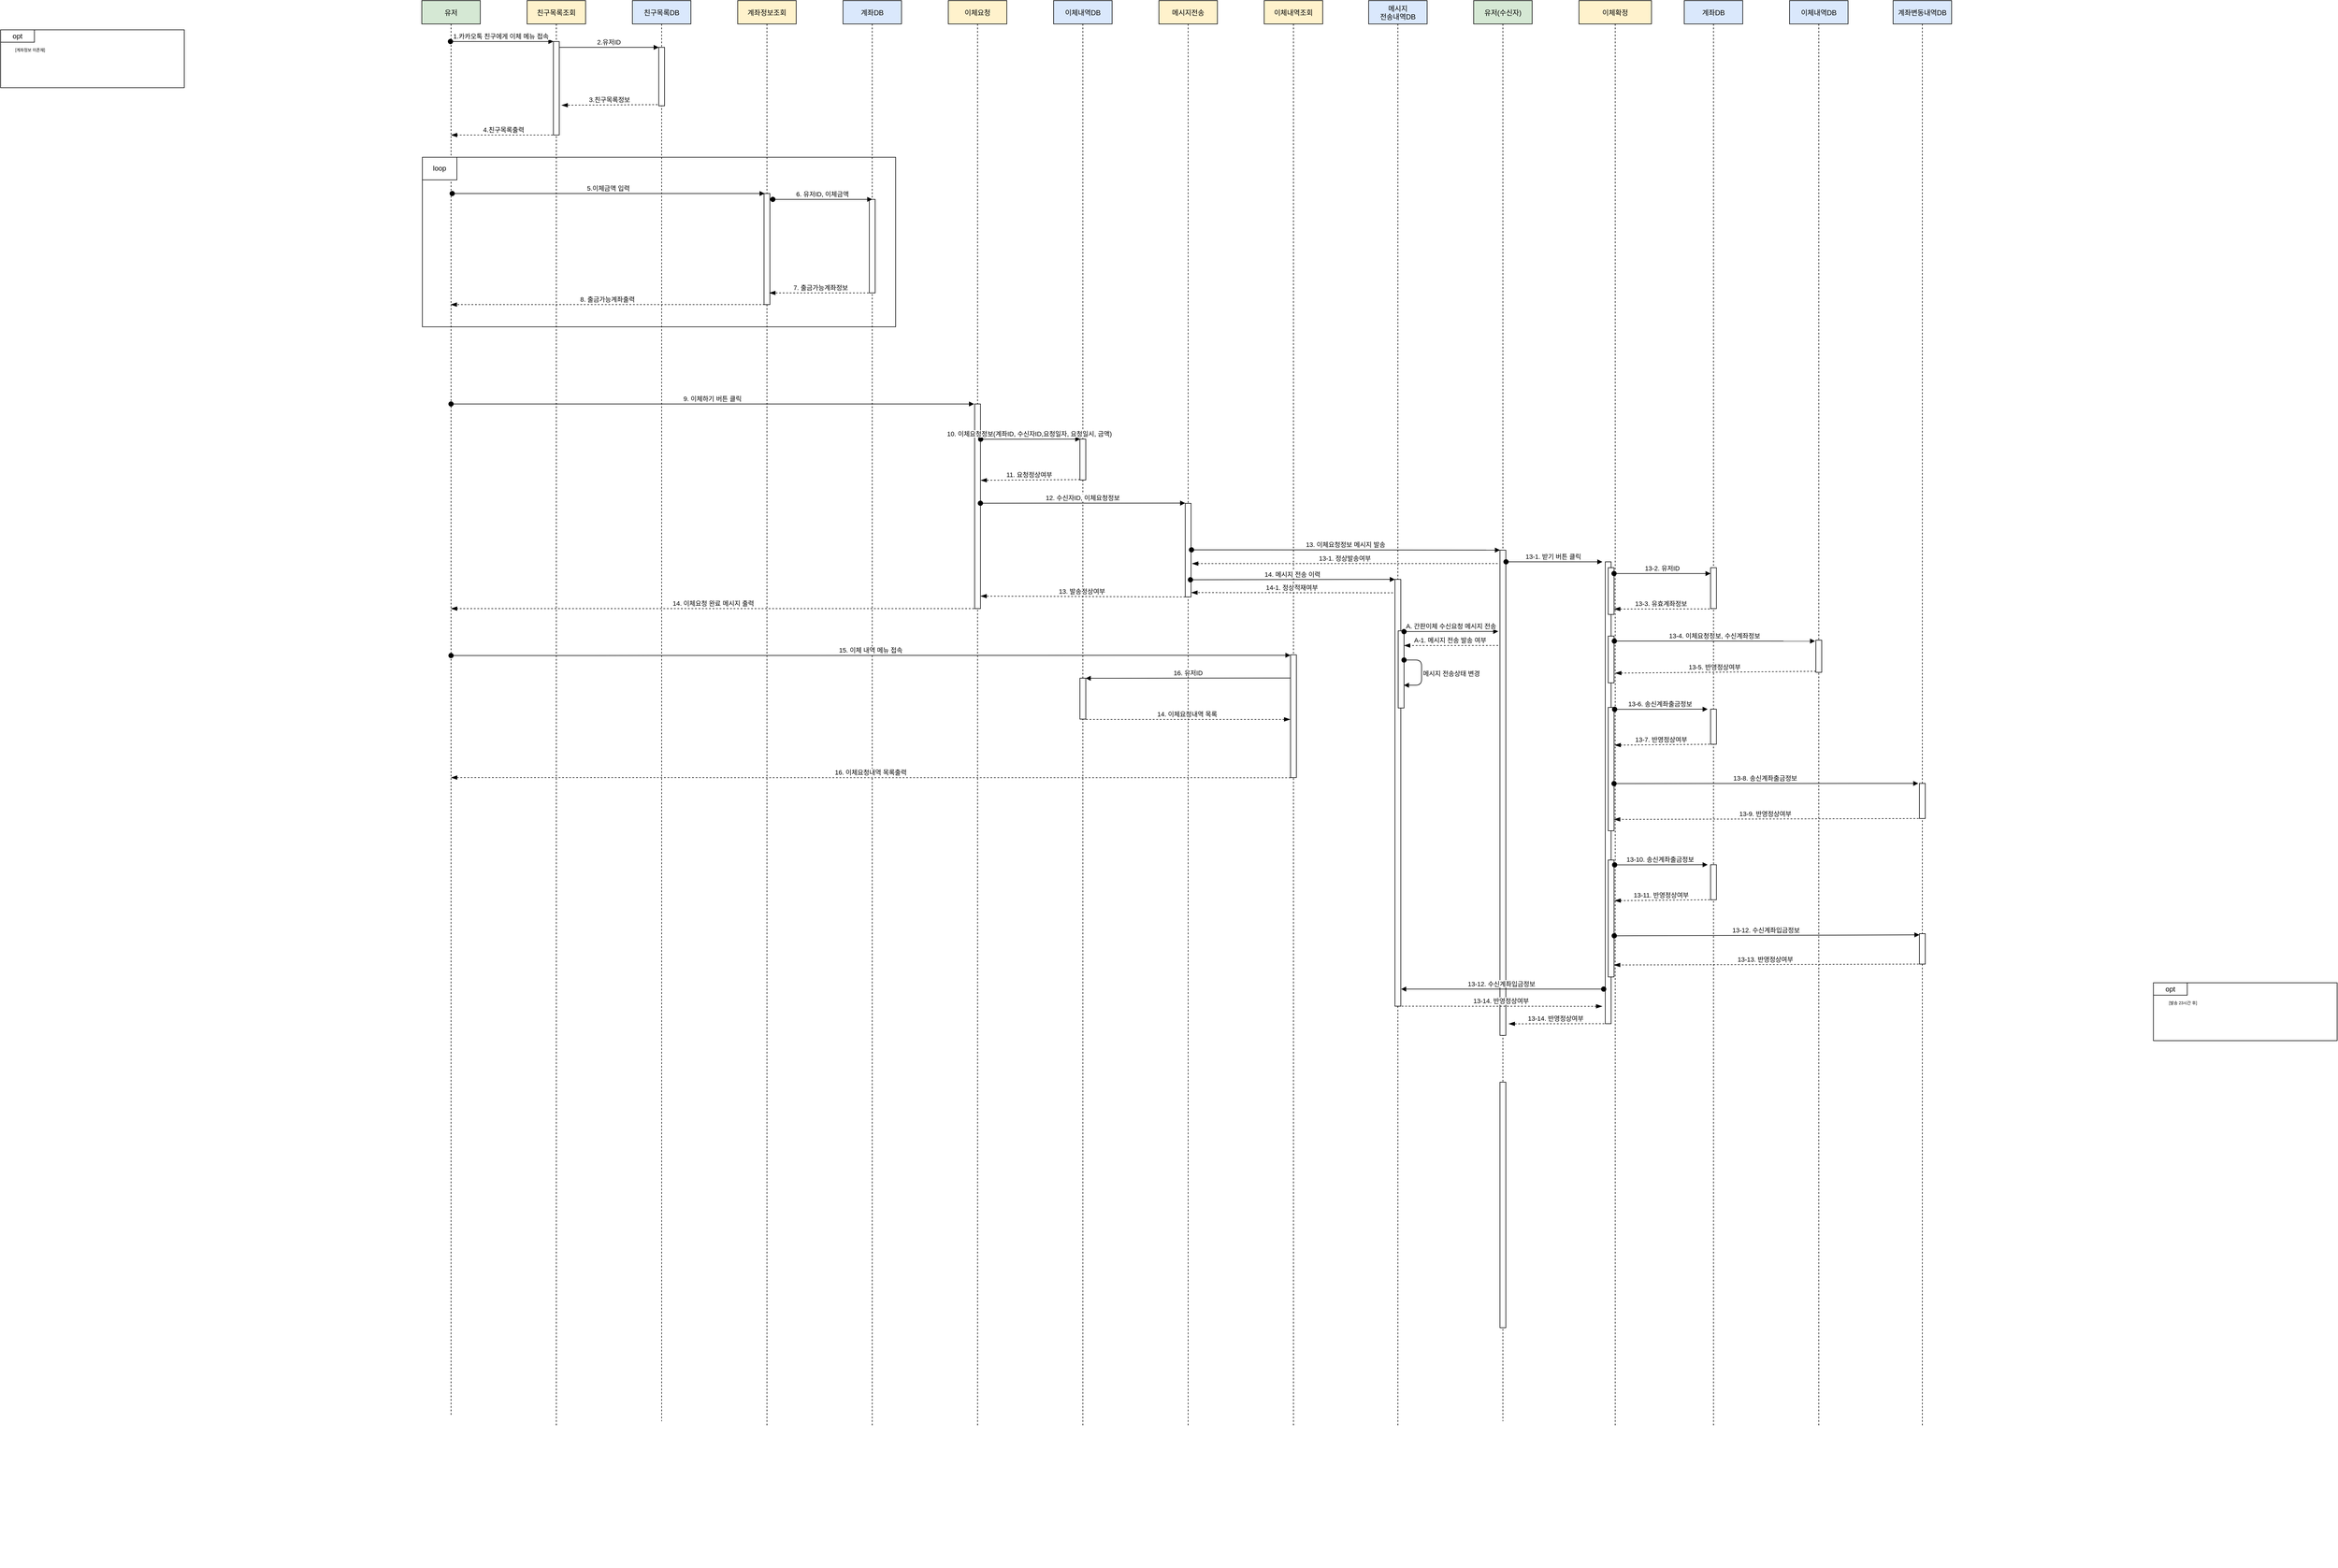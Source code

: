 <mxfile version="20.3.2" type="github">
  <diagram id="kgpKYQtTHZ0yAKxKKP6v" name="Page-1">
    <mxGraphModel dx="3001" dy="645" grid="1" gridSize="10" guides="1" tooltips="1" connect="1" arrows="1" fold="1" page="1" pageScale="1" pageWidth="850" pageHeight="1100" background="none" math="0" shadow="0">
      <root>
        <mxCell id="0" />
        <mxCell id="1" parent="0" />
        <mxCell id="3nuBFxr9cyL0pnOWT2aG-1" value="친구목록조회" style="shape=umlLifeline;perimeter=lifelinePerimeter;container=1;collapsible=0;recursiveResize=0;rounded=0;shadow=0;strokeWidth=1;fillColor=#fff2cc;strokeColor=default;" parent="1" vertex="1">
          <mxGeometry x="-200" y="80" width="100" height="2440" as="geometry" />
        </mxCell>
        <mxCell id="3nuBFxr9cyL0pnOWT2aG-2" value="" style="points=[];perimeter=orthogonalPerimeter;rounded=0;shadow=0;strokeWidth=1;" parent="3nuBFxr9cyL0pnOWT2aG-1" vertex="1">
          <mxGeometry x="45" y="70" width="10" height="160" as="geometry" />
        </mxCell>
        <mxCell id="3nuBFxr9cyL0pnOWT2aG-5" value="친구목록DB" style="shape=umlLifeline;perimeter=lifelinePerimeter;container=1;collapsible=0;recursiveResize=0;rounded=0;shadow=0;strokeWidth=1;fillColor=#dae8fc;strokeColor=default;" parent="1" vertex="1">
          <mxGeometry x="-20" y="80" width="100" height="2430" as="geometry" />
        </mxCell>
        <mxCell id="3nuBFxr9cyL0pnOWT2aG-6" value="" style="points=[];perimeter=orthogonalPerimeter;rounded=0;shadow=0;strokeWidth=1;" parent="3nuBFxr9cyL0pnOWT2aG-5" vertex="1">
          <mxGeometry x="45" y="80" width="10" height="100" as="geometry" />
        </mxCell>
        <mxCell id="3nuBFxr9cyL0pnOWT2aG-7" value="3.친구목록정보" style="verticalAlign=bottom;endArrow=blockThin;dashed=1;endSize=8;shadow=0;strokeWidth=1;exitX=-0.2;exitY=0.98;exitDx=0;exitDy=0;exitPerimeter=0;endFill=1;entryX=1.4;entryY=0.681;entryDx=0;entryDy=0;entryPerimeter=0;" parent="1" target="3nuBFxr9cyL0pnOWT2aG-2" edge="1">
          <mxGeometry relative="1" as="geometry">
            <mxPoint x="-140" y="258" as="targetPoint" />
            <mxPoint x="23" y="258" as="sourcePoint" />
          </mxGeometry>
        </mxCell>
        <mxCell id="3nuBFxr9cyL0pnOWT2aG-8" value="2.유저ID" style="verticalAlign=bottom;endArrow=block;entryX=0;entryY=0;shadow=0;strokeWidth=1;" parent="1" source="3nuBFxr9cyL0pnOWT2aG-2" target="3nuBFxr9cyL0pnOWT2aG-6" edge="1">
          <mxGeometry relative="1" as="geometry">
            <mxPoint x="-45" y="160" as="sourcePoint" />
          </mxGeometry>
        </mxCell>
        <mxCell id="CvV1-d97VzqDH3h47T7x-1" value="유저" style="shape=umlLifeline;perimeter=lifelinePerimeter;container=1;collapsible=0;recursiveResize=0;rounded=0;shadow=0;strokeWidth=1;fillColor=#d5e8d4;strokeColor=default;" vertex="1" parent="1">
          <mxGeometry x="-380" y="80" width="100" height="2420" as="geometry" />
        </mxCell>
        <mxCell id="CvV1-d97VzqDH3h47T7x-10" value="5.이체금액 입력" style="verticalAlign=bottom;startArrow=oval;endArrow=block;startSize=8;shadow=0;strokeWidth=1;exitX=0.4;exitY=0;exitDx=0;exitDy=0;exitPerimeter=0;entryX=0.1;entryY=0;entryDx=0;entryDy=0;entryPerimeter=0;" edge="1" parent="CvV1-d97VzqDH3h47T7x-1" target="CvV1-d97VzqDH3h47T7x-8">
          <mxGeometry relative="1" as="geometry">
            <mxPoint x="52" y="330" as="sourcePoint" />
            <mxPoint x="228" y="330" as="targetPoint" />
          </mxGeometry>
        </mxCell>
        <mxCell id="3nuBFxr9cyL0pnOWT2aG-3" value="1.카카오톡 친구에게 이체 메뉴 접속 " style="verticalAlign=bottom;startArrow=oval;endArrow=block;startSize=8;shadow=0;strokeWidth=1;exitX=0.4;exitY=0;exitDx=0;exitDy=0;exitPerimeter=0;" parent="1" target="3nuBFxr9cyL0pnOWT2aG-2" edge="1">
          <mxGeometry relative="1" as="geometry">
            <mxPoint x="-331" y="150" as="sourcePoint" />
          </mxGeometry>
        </mxCell>
        <mxCell id="CvV1-d97VzqDH3h47T7x-9" value="4.친구목록출력" style="verticalAlign=bottom;endArrow=blockThin;dashed=1;endSize=8;shadow=0;strokeWidth=1;endFill=1;" edge="1" parent="1" target="CvV1-d97VzqDH3h47T7x-1">
          <mxGeometry relative="1" as="geometry">
            <mxPoint x="-135" y="320" as="targetPoint" />
            <mxPoint x="-150" y="310" as="sourcePoint" />
          </mxGeometry>
        </mxCell>
        <mxCell id="CvV1-d97VzqDH3h47T7x-13" value="계좌정보조회" style="shape=umlLifeline;perimeter=lifelinePerimeter;container=1;collapsible=0;recursiveResize=0;rounded=0;shadow=0;strokeWidth=1;fillColor=#fff2cc;strokeColor=default;" vertex="1" parent="1">
          <mxGeometry x="160" y="80" width="100" height="2440" as="geometry" />
        </mxCell>
        <mxCell id="CvV1-d97VzqDH3h47T7x-8" value="" style="points=[];perimeter=orthogonalPerimeter;rounded=0;shadow=0;strokeWidth=1;" vertex="1" parent="CvV1-d97VzqDH3h47T7x-13">
          <mxGeometry x="45" y="330" width="10" height="190" as="geometry" />
        </mxCell>
        <mxCell id="CvV1-d97VzqDH3h47T7x-15" value="계좌DB" style="shape=umlLifeline;perimeter=lifelinePerimeter;container=1;collapsible=0;recursiveResize=0;rounded=0;shadow=0;strokeWidth=1;fillColor=#dae8fc;strokeColor=default;" vertex="1" parent="1">
          <mxGeometry x="340" y="80" width="100" height="2440" as="geometry" />
        </mxCell>
        <mxCell id="CvV1-d97VzqDH3h47T7x-16" value="" style="points=[];perimeter=orthogonalPerimeter;rounded=0;shadow=0;strokeWidth=1;" vertex="1" parent="CvV1-d97VzqDH3h47T7x-15">
          <mxGeometry x="45" y="340" width="10" height="160" as="geometry" />
        </mxCell>
        <mxCell id="CvV1-d97VzqDH3h47T7x-19" value="6. 유저ID, 이체금액" style="verticalAlign=bottom;startArrow=oval;endArrow=block;startSize=8;shadow=0;strokeWidth=1;entryX=0.5;entryY=0;entryDx=0;entryDy=0;entryPerimeter=0;" edge="1" parent="1" target="CvV1-d97VzqDH3h47T7x-16">
          <mxGeometry relative="1" as="geometry">
            <mxPoint x="220" y="420" as="sourcePoint" />
            <mxPoint x="774" y="450" as="targetPoint" />
          </mxGeometry>
        </mxCell>
        <mxCell id="CvV1-d97VzqDH3h47T7x-24" value="7. 출금가능계좌정보" style="verticalAlign=bottom;endArrow=blockThin;dashed=1;endSize=8;shadow=0;strokeWidth=1;entryX=0.9;entryY=0.869;entryDx=0;entryDy=0;entryPerimeter=0;exitX=0.5;exitY=1;exitDx=0;exitDy=0;exitPerimeter=0;endFill=1;" edge="1" parent="1">
          <mxGeometry relative="1" as="geometry">
            <mxPoint x="214" y="580.04" as="targetPoint" />
            <mxPoint x="390" y="580" as="sourcePoint" />
          </mxGeometry>
        </mxCell>
        <mxCell id="CvV1-d97VzqDH3h47T7x-25" value="8. 출금가능계좌출력" style="verticalAlign=bottom;endArrow=blockThin;dashed=1;endSize=8;shadow=0;strokeWidth=1;exitX=0.5;exitY=1;exitDx=0;exitDy=0;exitPerimeter=0;endFill=1;" edge="1" parent="1">
          <mxGeometry relative="1" as="geometry">
            <mxPoint x="-330.5" y="600" as="targetPoint" />
            <mxPoint x="206" y="600" as="sourcePoint" />
          </mxGeometry>
        </mxCell>
        <mxCell id="CvV1-d97VzqDH3h47T7x-55" value="" style="group" vertex="1" connectable="0" parent="1">
          <mxGeometry x="-379" y="348" width="809" height="290" as="geometry" />
        </mxCell>
        <mxCell id="CvV1-d97VzqDH3h47T7x-54" value="loop" style="whiteSpace=wrap;html=1;labelBackgroundColor=#FFFFFF;strokeWidth=1;fillColor=default;" vertex="1" parent="CvV1-d97VzqDH3h47T7x-55">
          <mxGeometry width="58.99" height="38.667" as="geometry" />
        </mxCell>
        <mxCell id="CvV1-d97VzqDH3h47T7x-53" value="" style="whiteSpace=wrap;html=1;labelBackgroundColor=#FFFFFF;strokeWidth=1;fillColor=none;" vertex="1" parent="CvV1-d97VzqDH3h47T7x-55">
          <mxGeometry width="809" height="290" as="geometry" />
        </mxCell>
        <mxCell id="CvV1-d97VzqDH3h47T7x-63" value="9. 이체하기 버튼 클릭" style="verticalAlign=bottom;startArrow=oval;endArrow=block;startSize=8;shadow=0;strokeWidth=1;exitX=0.4;exitY=0;exitDx=0;exitDy=0;exitPerimeter=0;entryX=-0.1;entryY=0;entryDx=0;entryDy=0;entryPerimeter=0;" edge="1" parent="1" target="CvV1-d97VzqDH3h47T7x-65">
          <mxGeometry relative="1" as="geometry">
            <mxPoint x="-330" y="770" as="sourcePoint" />
            <mxPoint x="-154" y="770" as="targetPoint" />
          </mxGeometry>
        </mxCell>
        <mxCell id="CvV1-d97VzqDH3h47T7x-77" value="14. 이체요청 완료 메시지 출력 " style="verticalAlign=bottom;endArrow=blockThin;dashed=1;endSize=8;shadow=0;strokeWidth=1;exitX=0.5;exitY=1;exitDx=0;exitDy=0;exitPerimeter=0;endFill=1;" edge="1" parent="1" source="CvV1-d97VzqDH3h47T7x-65" target="CvV1-d97VzqDH3h47T7x-1">
          <mxGeometry relative="1" as="geometry">
            <mxPoint x="392.0" y="1120.45" as="targetPoint" />
            <mxPoint x="740.85" y="1120" as="sourcePoint" />
          </mxGeometry>
        </mxCell>
        <mxCell id="CvV1-d97VzqDH3h47T7x-79" value="15. 이체 내역 메뉴 접속" style="verticalAlign=bottom;startArrow=oval;endArrow=block;startSize=8;shadow=0;strokeWidth=1;exitX=0.5;exitY=0.484;exitDx=0;exitDy=0;exitPerimeter=0;entryX=-0.015;entryY=0.004;entryDx=0;entryDy=0;entryPerimeter=0;" edge="1" parent="1" target="CvV1-d97VzqDH3h47T7x-82">
          <mxGeometry relative="1" as="geometry">
            <mxPoint x="-330" y="1200.28" as="sourcePoint" />
            <mxPoint x="747" y="1199" as="targetPoint" />
          </mxGeometry>
        </mxCell>
        <mxCell id="CvV1-d97VzqDH3h47T7x-87" value="16. 이체요청내역 목록출력" style="verticalAlign=bottom;endArrow=blockThin;dashed=1;endSize=8;shadow=0;strokeWidth=1;endFill=1;exitX=0;exitY=1.001;exitDx=0;exitDy=0;exitPerimeter=0;" edge="1" parent="1" source="CvV1-d97VzqDH3h47T7x-82">
          <mxGeometry relative="1" as="geometry">
            <mxPoint x="-330" y="1409" as="targetPoint" />
            <mxPoint x="1410" y="1409" as="sourcePoint" />
          </mxGeometry>
        </mxCell>
        <mxCell id="CvV1-d97VzqDH3h47T7x-56" value="" style="group" vertex="1" connectable="0" parent="1">
          <mxGeometry x="-1100" y="130" width="314" height="99" as="geometry" />
        </mxCell>
        <mxCell id="CvV1-d97VzqDH3h47T7x-58" value="opt" style="whiteSpace=wrap;html=1;labelBackgroundColor=#FFFFFF;strokeWidth=1;fillColor=default;" vertex="1" parent="CvV1-d97VzqDH3h47T7x-56">
          <mxGeometry width="57.842" height="21.214" as="geometry" />
        </mxCell>
        <mxCell id="CvV1-d97VzqDH3h47T7x-61" value="" style="group" vertex="1" connectable="0" parent="CvV1-d97VzqDH3h47T7x-56">
          <mxGeometry width="314.0" height="99.0" as="geometry" />
        </mxCell>
        <mxCell id="CvV1-d97VzqDH3h47T7x-57" value="" style="whiteSpace=wrap;html=1;labelBackgroundColor=#FFFFFF;strokeWidth=1;fillColor=none;" vertex="1" parent="CvV1-d97VzqDH3h47T7x-61">
          <mxGeometry width="314.0" height="99.0" as="geometry" />
        </mxCell>
        <mxCell id="CvV1-d97VzqDH3h47T7x-60" value="[계좌정보 미존재]" style="text;html=1;align=center;verticalAlign=middle;resizable=0;points=[];autosize=1;strokeColor=none;fillColor=none;fontSize=7;" vertex="1" parent="CvV1-d97VzqDH3h47T7x-61">
          <mxGeometry y="20.114" width="100" height="30" as="geometry" />
        </mxCell>
        <mxCell id="CvV1-d97VzqDH3h47T7x-135" value="" style="group" vertex="1" connectable="0" parent="1">
          <mxGeometry x="520" y="80" width="2030" height="2680" as="geometry" />
        </mxCell>
        <mxCell id="CvV1-d97VzqDH3h47T7x-64" value="이체요청" style="shape=umlLifeline;perimeter=lifelinePerimeter;container=1;collapsible=0;recursiveResize=0;rounded=0;shadow=0;strokeWidth=1;fillColor=#fff2cc;strokeColor=default;" vertex="1" parent="CvV1-d97VzqDH3h47T7x-135">
          <mxGeometry width="100" height="2440" as="geometry" />
        </mxCell>
        <mxCell id="CvV1-d97VzqDH3h47T7x-65" value="" style="points=[];perimeter=orthogonalPerimeter;rounded=0;shadow=0;strokeWidth=1;" vertex="1" parent="CvV1-d97VzqDH3h47T7x-64">
          <mxGeometry x="45" y="690" width="10" height="350" as="geometry" />
        </mxCell>
        <mxCell id="CvV1-d97VzqDH3h47T7x-66" value="이체내역DB" style="shape=umlLifeline;perimeter=lifelinePerimeter;container=1;collapsible=0;recursiveResize=0;rounded=0;shadow=0;strokeWidth=1;fillColor=#dae8fc;strokeColor=default;" vertex="1" parent="CvV1-d97VzqDH3h47T7x-135">
          <mxGeometry x="180" width="100" height="2440" as="geometry" />
        </mxCell>
        <mxCell id="CvV1-d97VzqDH3h47T7x-67" value="" style="points=[];perimeter=orthogonalPerimeter;rounded=0;shadow=0;strokeWidth=1;" vertex="1" parent="CvV1-d97VzqDH3h47T7x-66">
          <mxGeometry x="45" y="750" width="10" height="70" as="geometry" />
        </mxCell>
        <mxCell id="CvV1-d97VzqDH3h47T7x-84" value="" style="points=[];perimeter=orthogonalPerimeter;rounded=0;shadow=0;strokeWidth=1;" vertex="1" parent="CvV1-d97VzqDH3h47T7x-66">
          <mxGeometry x="45" y="1159" width="10" height="70" as="geometry" />
        </mxCell>
        <mxCell id="CvV1-d97VzqDH3h47T7x-68" value="메시지전송" style="shape=umlLifeline;perimeter=lifelinePerimeter;container=1;collapsible=0;recursiveResize=0;rounded=0;shadow=0;strokeWidth=1;fillColor=#fff2cc;strokeColor=default;" vertex="1" parent="CvV1-d97VzqDH3h47T7x-135">
          <mxGeometry x="360" width="100" height="2440" as="geometry" />
        </mxCell>
        <mxCell id="CvV1-d97VzqDH3h47T7x-69" value="" style="points=[];perimeter=orthogonalPerimeter;rounded=0;shadow=0;strokeWidth=1;" vertex="1" parent="CvV1-d97VzqDH3h47T7x-68">
          <mxGeometry x="45" y="860" width="10" height="160" as="geometry" />
        </mxCell>
        <mxCell id="CvV1-d97VzqDH3h47T7x-71" value="10. 이체요청정보(계좌ID, 수신자ID,요청일자, 요청일시, 금액) " style="verticalAlign=bottom;startArrow=oval;endArrow=block;startSize=8;shadow=0;strokeWidth=1;exitX=1.031;exitY=0.172;exitDx=0;exitDy=0;exitPerimeter=0;entryX=0.068;entryY=0;entryDx=0;entryDy=0;entryPerimeter=0;" edge="1" parent="CvV1-d97VzqDH3h47T7x-135" source="CvV1-d97VzqDH3h47T7x-65" target="CvV1-d97VzqDH3h47T7x-67">
          <mxGeometry relative="1" as="geometry">
            <mxPoint x="60" y="750" as="sourcePoint" />
            <mxPoint x="230" y="750" as="targetPoint" />
          </mxGeometry>
        </mxCell>
        <mxCell id="CvV1-d97VzqDH3h47T7x-72" value="12. 수신자ID, 이체요청정보" style="verticalAlign=bottom;startArrow=oval;endArrow=block;startSize=8;shadow=0;strokeWidth=1;exitX=0.986;exitY=0.485;exitDx=0;exitDy=0;exitPerimeter=0;entryX=-0.014;entryY=-0.003;entryDx=0;entryDy=0;entryPerimeter=0;" edge="1" parent="CvV1-d97VzqDH3h47T7x-135" source="CvV1-d97VzqDH3h47T7x-65" target="CvV1-d97VzqDH3h47T7x-69">
          <mxGeometry relative="1" as="geometry">
            <mxPoint x="65.31" y="860.2" as="sourcePoint" />
            <mxPoint x="235.68" y="860" as="targetPoint" />
          </mxGeometry>
        </mxCell>
        <mxCell id="CvV1-d97VzqDH3h47T7x-73" value="11. 요청정상여부 " style="verticalAlign=bottom;endArrow=blockThin;dashed=1;endSize=8;shadow=0;strokeWidth=1;exitX=0.009;exitY=0.991;exitDx=0;exitDy=0;exitPerimeter=0;endFill=1;entryX=1.036;entryY=0.373;entryDx=0;entryDy=0;entryPerimeter=0;" edge="1" parent="CvV1-d97VzqDH3h47T7x-135" source="CvV1-d97VzqDH3h47T7x-67" target="CvV1-d97VzqDH3h47T7x-65">
          <mxGeometry relative="1" as="geometry">
            <mxPoint x="60" y="820" as="targetPoint" />
            <mxPoint x="225" y="818.82" as="sourcePoint" />
          </mxGeometry>
        </mxCell>
        <mxCell id="CvV1-d97VzqDH3h47T7x-74" value="유저(수신자)" style="shape=umlLifeline;perimeter=lifelinePerimeter;container=1;collapsible=0;recursiveResize=0;rounded=0;shadow=0;strokeWidth=1;fillColor=#d5e8d4;strokeColor=default;" vertex="1" parent="CvV1-d97VzqDH3h47T7x-135">
          <mxGeometry x="898" width="100" height="2430" as="geometry" />
        </mxCell>
        <mxCell id="CvV1-d97VzqDH3h47T7x-88" value="" style="points=[];perimeter=orthogonalPerimeter;rounded=0;shadow=0;strokeWidth=1;" vertex="1" parent="CvV1-d97VzqDH3h47T7x-74">
          <mxGeometry x="45" y="940" width="10" height="830" as="geometry" />
        </mxCell>
        <mxCell id="CvV1-d97VzqDH3h47T7x-76" value="13. 발송정상여부 " style="verticalAlign=bottom;endArrow=blockThin;dashed=1;endSize=8;shadow=0;strokeWidth=1;exitX=0.008;exitY=1;exitDx=0;exitDy=0;exitPerimeter=0;endFill=1;entryX=1.012;entryY=0.939;entryDx=0;entryDy=0;entryPerimeter=0;" edge="1" parent="CvV1-d97VzqDH3h47T7x-135" source="CvV1-d97VzqDH3h47T7x-69" target="CvV1-d97VzqDH3h47T7x-65">
          <mxGeometry relative="1" as="geometry">
            <mxPoint x="150" y="931" as="targetPoint" />
            <mxPoint x="399.73" y="930.0" as="sourcePoint" />
          </mxGeometry>
        </mxCell>
        <mxCell id="CvV1-d97VzqDH3h47T7x-81" value="이체내역조회" style="shape=umlLifeline;perimeter=lifelinePerimeter;container=1;collapsible=0;recursiveResize=0;rounded=0;shadow=0;strokeWidth=1;fillColor=#fff2cc;strokeColor=default;" vertex="1" parent="CvV1-d97VzqDH3h47T7x-135">
          <mxGeometry x="540" width="100" height="2440" as="geometry" />
        </mxCell>
        <mxCell id="CvV1-d97VzqDH3h47T7x-82" value="" style="points=[];perimeter=orthogonalPerimeter;rounded=0;shadow=0;strokeWidth=1;" vertex="1" parent="CvV1-d97VzqDH3h47T7x-81">
          <mxGeometry x="45" y="1119" width="10" height="210" as="geometry" />
        </mxCell>
        <mxCell id="CvV1-d97VzqDH3h47T7x-83" value="16. 유저ID" style="verticalAlign=bottom;startArrow=none;endArrow=block;startSize=8;shadow=0;strokeWidth=1;exitX=0.002;exitY=0.189;exitDx=0;exitDy=0;exitPerimeter=0;entryX=0.99;entryY=0.002;entryDx=0;entryDy=0;entryPerimeter=0;startFill=0;" edge="1" parent="CvV1-d97VzqDH3h47T7x-135" source="CvV1-d97VzqDH3h47T7x-82" target="CvV1-d97VzqDH3h47T7x-84">
          <mxGeometry relative="1" as="geometry">
            <mxPoint x="-1020" y="1130.28" as="sourcePoint" />
            <mxPoint x="340" y="1159" as="targetPoint" />
          </mxGeometry>
        </mxCell>
        <mxCell id="CvV1-d97VzqDH3h47T7x-85" value="14. 이체요청내역 목록 " style="verticalAlign=bottom;endArrow=blockThin;dashed=1;endSize=8;shadow=0;strokeWidth=1;exitX=1.047;exitY=1.008;exitDx=0;exitDy=0;exitPerimeter=0;endFill=1;entryX=-0.049;entryY=0.526;entryDx=0;entryDy=0;entryPerimeter=0;" edge="1" parent="CvV1-d97VzqDH3h47T7x-135" source="CvV1-d97VzqDH3h47T7x-84" target="CvV1-d97VzqDH3h47T7x-82">
          <mxGeometry relative="1" as="geometry">
            <mxPoint x="-140" y="1279.45" as="targetPoint" />
            <mxPoint x="208.85" y="1279" as="sourcePoint" />
          </mxGeometry>
        </mxCell>
        <mxCell id="CvV1-d97VzqDH3h47T7x-89" value="이체확정" style="shape=umlLifeline;perimeter=lifelinePerimeter;container=1;collapsible=0;recursiveResize=0;rounded=0;shadow=0;strokeWidth=1;fillColor=#fff2cc;strokeColor=default;" vertex="1" parent="CvV1-d97VzqDH3h47T7x-135">
          <mxGeometry x="1078" width="124.0" height="2440" as="geometry" />
        </mxCell>
        <mxCell id="CvV1-d97VzqDH3h47T7x-90" value="" style="points=[];perimeter=orthogonalPerimeter;rounded=0;shadow=0;strokeWidth=1;" vertex="1" parent="CvV1-d97VzqDH3h47T7x-89">
          <mxGeometry x="45" y="960" width="10" height="790" as="geometry" />
        </mxCell>
        <mxCell id="CvV1-d97VzqDH3h47T7x-94" value="" style="points=[];perimeter=orthogonalPerimeter;rounded=0;shadow=0;strokeWidth=1;" vertex="1" parent="CvV1-d97VzqDH3h47T7x-89">
          <mxGeometry x="50" y="970" width="10" height="80" as="geometry" />
        </mxCell>
        <mxCell id="CvV1-d97VzqDH3h47T7x-114" value="" style="points=[];perimeter=orthogonalPerimeter;rounded=0;shadow=0;strokeWidth=1;" vertex="1" parent="CvV1-d97VzqDH3h47T7x-89">
          <mxGeometry x="50" y="1209" width="10" height="211" as="geometry" />
        </mxCell>
        <mxCell id="CvV1-d97VzqDH3h47T7x-124" value="" style="points=[];perimeter=orthogonalPerimeter;rounded=0;shadow=0;strokeWidth=1;" vertex="1" parent="CvV1-d97VzqDH3h47T7x-89">
          <mxGeometry x="50" y="1470" width="10" height="200" as="geometry" />
        </mxCell>
        <mxCell id="CvV1-d97VzqDH3h47T7x-91" value="13-1. 받기 버튼 클릭 " style="verticalAlign=bottom;startArrow=oval;endArrow=block;startSize=8;shadow=0;strokeWidth=1;exitX=1.071;exitY=0.235;exitDx=0;exitDy=0;exitPerimeter=0;" edge="1" parent="CvV1-d97VzqDH3h47T7x-135">
          <mxGeometry relative="1" as="geometry">
            <mxPoint x="953.35" y="960.0" as="sourcePoint" />
            <mxPoint x="1118" y="960" as="targetPoint" />
          </mxGeometry>
        </mxCell>
        <mxCell id="CvV1-d97VzqDH3h47T7x-92" value="계좌DB" style="shape=umlLifeline;perimeter=lifelinePerimeter;container=1;collapsible=0;recursiveResize=0;rounded=0;shadow=0;strokeWidth=1;labelBackgroundColor=none;fillColor=#dae8fc;strokeColor=default;" vertex="1" parent="CvV1-d97VzqDH3h47T7x-135">
          <mxGeometry x="1258" width="100" height="2440" as="geometry" />
        </mxCell>
        <mxCell id="CvV1-d97VzqDH3h47T7x-93" value="" style="points=[];perimeter=orthogonalPerimeter;rounded=0;shadow=0;strokeWidth=1;" vertex="1" parent="CvV1-d97VzqDH3h47T7x-92">
          <mxGeometry x="45" y="970" width="10" height="70" as="geometry" />
        </mxCell>
        <mxCell id="CvV1-d97VzqDH3h47T7x-126" value="13-12. 수신계좌입금정보 " style="verticalAlign=bottom;startArrow=oval;endArrow=block;startSize=8;shadow=0;strokeWidth=1;exitX=1.049;exitY=0.244;exitDx=0;exitDy=0;exitPerimeter=0;entryX=-0.038;entryY=0.124;entryDx=0;entryDy=0;entryPerimeter=0;" edge="1" parent="CvV1-d97VzqDH3h47T7x-92">
          <mxGeometry relative="1" as="geometry">
            <mxPoint x="-119.62" y="1599.58" as="sourcePoint" />
            <mxPoint x="402.0" y="1598" as="targetPoint" />
          </mxGeometry>
        </mxCell>
        <mxCell id="CvV1-d97VzqDH3h47T7x-127" value="13-13. 반영정상여부 " style="verticalAlign=bottom;endArrow=blockThin;dashed=1;endSize=8;shadow=0;strokeWidth=1;endFill=1;entryX=1.014;entryY=0.884;entryDx=0;entryDy=0;entryPerimeter=0;exitX=-0.128;exitY=1;exitDx=0;exitDy=0;exitPerimeter=0;" edge="1" parent="CvV1-d97VzqDH3h47T7x-92">
          <mxGeometry relative="1" as="geometry">
            <mxPoint x="-120" y="1649.54" as="targetPoint" />
            <mxPoint x="400.72" y="1648" as="sourcePoint" />
          </mxGeometry>
        </mxCell>
        <mxCell id="CvV1-d97VzqDH3h47T7x-95" value="13-2. 유저ID" style="verticalAlign=bottom;startArrow=oval;endArrow=block;startSize=8;shadow=0;strokeWidth=1;exitX=1.071;exitY=0.235;exitDx=0;exitDy=0;exitPerimeter=0;entryX=-0.006;entryY=0.143;entryDx=0;entryDy=0;entryPerimeter=0;" edge="1" parent="CvV1-d97VzqDH3h47T7x-135" target="CvV1-d97VzqDH3h47T7x-93">
          <mxGeometry relative="1" as="geometry">
            <mxPoint x="1138" y="980.0" as="sourcePoint" />
            <mxPoint x="1308.29" y="980.16" as="targetPoint" />
          </mxGeometry>
        </mxCell>
        <mxCell id="CvV1-d97VzqDH3h47T7x-96" value="13-3. 유효계좌정보 " style="verticalAlign=bottom;endArrow=blockThin;dashed=1;endSize=8;shadow=0;strokeWidth=1;endFill=1;exitX=-0.15;exitY=1.007;exitDx=0;exitDy=0;exitPerimeter=0;entryX=1.014;entryY=0.884;entryDx=0;entryDy=0;entryPerimeter=0;" edge="1" parent="CvV1-d97VzqDH3h47T7x-135" source="CvV1-d97VzqDH3h47T7x-93" target="CvV1-d97VzqDH3h47T7x-94">
          <mxGeometry relative="1" as="geometry">
            <mxPoint x="1138" y="1040" as="targetPoint" />
            <mxPoint x="1503" y="1050.21" as="sourcePoint" />
          </mxGeometry>
        </mxCell>
        <mxCell id="CvV1-d97VzqDH3h47T7x-103" value="" style="points=[];perimeter=orthogonalPerimeter;rounded=0;shadow=0;strokeWidth=1;" vertex="1" parent="CvV1-d97VzqDH3h47T7x-135">
          <mxGeometry x="1128" y="1087" width="10" height="80" as="geometry" />
        </mxCell>
        <mxCell id="CvV1-d97VzqDH3h47T7x-105" value="13-14. 반영정상여부 " style="verticalAlign=bottom;endArrow=blockThin;dashed=1;endSize=8;shadow=0;strokeWidth=1;endFill=1;exitX=-0.15;exitY=1.007;exitDx=0;exitDy=0;exitPerimeter=0;entryX=1.014;entryY=0.884;entryDx=0;entryDy=0;entryPerimeter=0;" edge="1" parent="CvV1-d97VzqDH3h47T7x-135">
          <mxGeometry relative="1" as="geometry">
            <mxPoint x="958.0" y="1750.23" as="targetPoint" />
            <mxPoint x="1121.36" y="1750.0" as="sourcePoint" />
          </mxGeometry>
        </mxCell>
        <mxCell id="CvV1-d97VzqDH3h47T7x-106" value="이체내역DB" style="shape=umlLifeline;perimeter=lifelinePerimeter;container=1;collapsible=0;recursiveResize=0;rounded=0;shadow=0;strokeWidth=1;fillColor=#dae8fc;strokeColor=default;" vertex="1" parent="CvV1-d97VzqDH3h47T7x-135">
          <mxGeometry x="1438" width="100" height="2440" as="geometry" />
        </mxCell>
        <mxCell id="CvV1-d97VzqDH3h47T7x-108" value="" style="points=[];perimeter=orthogonalPerimeter;rounded=0;shadow=0;strokeWidth=1;" vertex="1" parent="CvV1-d97VzqDH3h47T7x-106">
          <mxGeometry x="45" y="1094" width="10" height="55" as="geometry" />
        </mxCell>
        <mxCell id="CvV1-d97VzqDH3h47T7x-109" value="13-4. 이체요청정보, 수신계좌정보" style="verticalAlign=bottom;startArrow=oval;endArrow=block;startSize=8;shadow=0;strokeWidth=1;exitX=1.049;exitY=0.244;exitDx=0;exitDy=0;exitPerimeter=0;entryX=-0.133;entryY=0.029;entryDx=0;entryDy=0;entryPerimeter=0;" edge="1" parent="CvV1-d97VzqDH3h47T7x-135" target="CvV1-d97VzqDH3h47T7x-108">
          <mxGeometry relative="1" as="geometry">
            <mxPoint x="1138.49" y="1095.52" as="sourcePoint" />
            <mxPoint x="1303.0" y="1095.01" as="targetPoint" />
          </mxGeometry>
        </mxCell>
        <mxCell id="CvV1-d97VzqDH3h47T7x-110" value="계좌변동내역DB" style="shape=umlLifeline;perimeter=lifelinePerimeter;container=1;collapsible=0;recursiveResize=0;rounded=0;shadow=0;strokeWidth=1;fillColor=#dae8fc;strokeColor=default;" vertex="1" parent="CvV1-d97VzqDH3h47T7x-135">
          <mxGeometry x="1615" width="100" height="2440" as="geometry" />
        </mxCell>
        <mxCell id="CvV1-d97VzqDH3h47T7x-111" value="" style="points=[];perimeter=orthogonalPerimeter;rounded=0;shadow=0;strokeWidth=1;" vertex="1" parent="CvV1-d97VzqDH3h47T7x-110">
          <mxGeometry x="45" y="1339" width="10" height="60" as="geometry" />
        </mxCell>
        <mxCell id="CvV1-d97VzqDH3h47T7x-125" value="" style="points=[];perimeter=orthogonalPerimeter;rounded=0;shadow=0;strokeWidth=1;" vertex="1" parent="CvV1-d97VzqDH3h47T7x-110">
          <mxGeometry x="45" y="1596" width="10" height="52" as="geometry" />
        </mxCell>
        <mxCell id="CvV1-d97VzqDH3h47T7x-112" value="13-5. 반영정상여부 " style="verticalAlign=bottom;endArrow=blockThin;dashed=1;endSize=8;shadow=0;strokeWidth=1;endFill=1;entryX=1.2;entryY=0.792;entryDx=0;entryDy=0;entryPerimeter=0;exitX=0.002;exitY=0.967;exitDx=0;exitDy=0;exitPerimeter=0;" edge="1" parent="CvV1-d97VzqDH3h47T7x-135" source="CvV1-d97VzqDH3h47T7x-108" target="CvV1-d97VzqDH3h47T7x-103">
          <mxGeometry relative="1" as="geometry">
            <mxPoint x="1138.0" y="1145.23" as="targetPoint" />
            <mxPoint x="1301.36" y="1145.0" as="sourcePoint" />
          </mxGeometry>
        </mxCell>
        <mxCell id="CvV1-d97VzqDH3h47T7x-115" value="13-8. 송신계좌출금정보 " style="verticalAlign=bottom;startArrow=oval;endArrow=block;startSize=8;shadow=0;strokeWidth=1;exitX=1.049;exitY=0.244;exitDx=0;exitDy=0;exitPerimeter=0;" edge="1" parent="CvV1-d97VzqDH3h47T7x-135">
          <mxGeometry relative="1" as="geometry">
            <mxPoint x="1138.0" y="1339.26" as="sourcePoint" />
            <mxPoint x="1658" y="1339" as="targetPoint" />
          </mxGeometry>
        </mxCell>
        <mxCell id="CvV1-d97VzqDH3h47T7x-117" value="13-9. 반영정상여부 " style="verticalAlign=bottom;endArrow=blockThin;dashed=1;endSize=8;shadow=0;strokeWidth=1;endFill=1;entryX=1.014;entryY=0.884;entryDx=0;entryDy=0;entryPerimeter=0;exitX=-0.128;exitY=1;exitDx=0;exitDy=0;exitPerimeter=0;" edge="1" parent="CvV1-d97VzqDH3h47T7x-135" source="CvV1-d97VzqDH3h47T7x-111">
          <mxGeometry relative="1" as="geometry">
            <mxPoint x="1138" y="1400.54" as="targetPoint" />
            <mxPoint x="1483.02" y="1399" as="sourcePoint" />
          </mxGeometry>
        </mxCell>
        <mxCell id="CvV1-d97VzqDH3h47T7x-144" value="" style="points=[];perimeter=orthogonalPerimeter;rounded=0;shadow=0;strokeWidth=1;" vertex="1" parent="CvV1-d97VzqDH3h47T7x-135">
          <mxGeometry x="943" y="1850" width="10" height="420" as="geometry" />
        </mxCell>
        <mxCell id="CvV1-d97VzqDH3h47T7x-147" value="메시지&#xa;전송내역DB" style="shape=umlLifeline;perimeter=lifelinePerimeter;container=1;collapsible=0;recursiveResize=0;rounded=0;shadow=0;strokeWidth=1;fillColor=#dae8fc;strokeColor=default;" vertex="1" parent="CvV1-d97VzqDH3h47T7x-135">
          <mxGeometry x="718.5" width="100" height="2440" as="geometry" />
        </mxCell>
        <mxCell id="CvV1-d97VzqDH3h47T7x-148" value="" style="points=[];perimeter=orthogonalPerimeter;rounded=0;shadow=0;strokeWidth=1;" vertex="1" parent="CvV1-d97VzqDH3h47T7x-147">
          <mxGeometry x="45" y="990" width="10" height="730" as="geometry" />
        </mxCell>
        <mxCell id="CvV1-d97VzqDH3h47T7x-75" value="13. 이체요청정보 메시지 발송" style="verticalAlign=bottom;startArrow=oval;endArrow=block;startSize=8;shadow=0;strokeWidth=1;exitX=1.071;exitY=0.235;exitDx=0;exitDy=0;exitPerimeter=0;entryX=0;entryY=0.001;entryDx=0;entryDy=0;entryPerimeter=0;" edge="1" parent="CvV1-d97VzqDH3h47T7x-135">
          <mxGeometry relative="1" as="geometry">
            <mxPoint x="415.71" y="939.45" as="sourcePoint" />
            <mxPoint x="943" y="939.89" as="targetPoint" />
          </mxGeometry>
        </mxCell>
        <mxCell id="CvV1-d97VzqDH3h47T7x-150" value="14. 메시지 전송 이력" style="verticalAlign=bottom;startArrow=oval;endArrow=block;startSize=8;shadow=0;strokeWidth=1;exitX=0.539;exitY=0.406;exitDx=0;exitDy=0;exitPerimeter=0;entryX=-0.015;entryY=0;entryDx=0;entryDy=0;entryPerimeter=0;" edge="1" parent="CvV1-d97VzqDH3h47T7x-135" source="CvV1-d97VzqDH3h47T7x-68" target="CvV1-d97VzqDH3h47T7x-148">
          <mxGeometry relative="1" as="geometry">
            <mxPoint x="415.71" y="878.0" as="sourcePoint" />
            <mxPoint x="943" y="878.44" as="targetPoint" />
          </mxGeometry>
        </mxCell>
        <mxCell id="CvV1-d97VzqDH3h47T7x-152" value="14-1. 정상적재여부" style="verticalAlign=bottom;endArrow=blockThin;dashed=1;endSize=8;shadow=0;strokeWidth=1;endFill=1;entryX=1.044;entryY=0.954;entryDx=0;entryDy=0;entryPerimeter=0;" edge="1" parent="CvV1-d97VzqDH3h47T7x-135" target="CvV1-d97VzqDH3h47T7x-69">
          <mxGeometry relative="1" as="geometry">
            <mxPoint x="420" y="1013" as="targetPoint" />
            <mxPoint x="760" y="1013" as="sourcePoint" />
          </mxGeometry>
        </mxCell>
        <mxCell id="CvV1-d97VzqDH3h47T7x-155" value="13-12. 수신계좌입금정보 " style="verticalAlign=bottom;startArrow=oval;endArrow=block;startSize=8;shadow=0;strokeWidth=1;exitX=-0.271;exitY=0.963;exitDx=0;exitDy=0;exitPerimeter=0;entryX=1.055;entryY=0.96;entryDx=0;entryDy=0;entryPerimeter=0;" edge="1" parent="CvV1-d97VzqDH3h47T7x-135" target="CvV1-d97VzqDH3h47T7x-148">
          <mxGeometry relative="1" as="geometry">
            <mxPoint x="1120.29" y="1690.77" as="sourcePoint" />
            <mxPoint x="780" y="1690" as="targetPoint" />
          </mxGeometry>
        </mxCell>
        <mxCell id="CvV1-d97VzqDH3h47T7x-156" value="13-1. 정상발송여부" style="verticalAlign=bottom;endArrow=blockThin;dashed=1;endSize=8;shadow=0;strokeWidth=1;endFill=1;entryX=1.044;entryY=0.954;entryDx=0;entryDy=0;entryPerimeter=0;" edge="1" parent="CvV1-d97VzqDH3h47T7x-135">
          <mxGeometry relative="1" as="geometry">
            <mxPoint x="416.72" y="963.0" as="targetPoint" />
            <mxPoint x="939" y="963" as="sourcePoint" />
          </mxGeometry>
        </mxCell>
        <mxCell id="CvV1-d97VzqDH3h47T7x-157" value="13-14. 반영정상여부 " style="verticalAlign=bottom;endArrow=blockThin;dashed=1;endSize=8;shadow=0;strokeWidth=1;endFill=1;entryX=-0.023;entryY=0.956;entryDx=0;entryDy=0;entryPerimeter=0;" edge="1" parent="CvV1-d97VzqDH3h47T7x-135">
          <mxGeometry relative="1" as="geometry">
            <mxPoint x="1117.77" y="1720.24" as="targetPoint" />
            <mxPoint x="775" y="1720" as="sourcePoint" />
          </mxGeometry>
        </mxCell>
        <mxCell id="CvV1-d97VzqDH3h47T7x-159" value="" style="points=[];perimeter=orthogonalPerimeter;rounded=0;shadow=0;strokeWidth=1;" vertex="1" parent="CvV1-d97VzqDH3h47T7x-135">
          <mxGeometry x="769" y="1078" width="10" height="132" as="geometry" />
        </mxCell>
        <mxCell id="CvV1-d97VzqDH3h47T7x-158" value="A. 간판이체 수신요청 메시지 전송" style="verticalAlign=bottom;startArrow=oval;endArrow=block;startSize=8;shadow=0;strokeWidth=1;exitX=1.049;exitY=0.244;exitDx=0;exitDy=0;exitPerimeter=0;" edge="1" parent="CvV1-d97VzqDH3h47T7x-135">
          <mxGeometry relative="1" as="geometry">
            <mxPoint x="779.0" y="1079.26" as="sourcePoint" />
            <mxPoint x="940" y="1079" as="targetPoint" />
          </mxGeometry>
        </mxCell>
        <mxCell id="CvV1-d97VzqDH3h47T7x-160" value="메시지 전송상태 변경" style="verticalAlign=bottom;startArrow=oval;endArrow=block;startSize=8;shadow=0;strokeWidth=1;exitX=1.049;exitY=0.244;exitDx=0;exitDy=0;exitPerimeter=0;edgeStyle=entityRelationEdgeStyle;entryX=0.98;entryY=0.705;entryDx=0;entryDy=0;entryPerimeter=0;" edge="1" parent="CvV1-d97VzqDH3h47T7x-135" target="CvV1-d97VzqDH3h47T7x-159">
          <mxGeometry x="0.202" y="51" relative="1" as="geometry">
            <mxPoint x="779.0" y="1127.92" as="sourcePoint" />
            <mxPoint x="820" y="1159" as="targetPoint" />
            <mxPoint as="offset" />
          </mxGeometry>
        </mxCell>
        <mxCell id="CvV1-d97VzqDH3h47T7x-163" value="A-1. 메시지 전송 발송 여부 " style="verticalAlign=bottom;endArrow=blockThin;dashed=1;endSize=8;shadow=0;strokeWidth=1;endFill=1;entryX=1.2;entryY=0.792;entryDx=0;entryDy=0;entryPerimeter=0;" edge="1" parent="CvV1-d97VzqDH3h47T7x-135">
          <mxGeometry relative="1" as="geometry">
            <mxPoint x="779" y="1103.18" as="targetPoint" />
            <mxPoint x="940" y="1103" as="sourcePoint" />
          </mxGeometry>
        </mxCell>
        <mxCell id="CvV1-d97VzqDH3h47T7x-137" value="" style="points=[];perimeter=orthogonalPerimeter;rounded=0;shadow=0;strokeWidth=1;" vertex="1" parent="1">
          <mxGeometry x="1823" y="1292" width="10" height="60" as="geometry" />
        </mxCell>
        <mxCell id="CvV1-d97VzqDH3h47T7x-138" value="13-6. 송신계좌출금정보 " style="verticalAlign=bottom;startArrow=oval;endArrow=block;startSize=8;shadow=0;strokeWidth=1;exitX=1.049;exitY=0.244;exitDx=0;exitDy=0;exitPerimeter=0;" edge="1" parent="1">
          <mxGeometry relative="1" as="geometry">
            <mxPoint x="1659.0" y="1292.26" as="sourcePoint" />
            <mxPoint x="1818" y="1292" as="targetPoint" />
          </mxGeometry>
        </mxCell>
        <mxCell id="CvV1-d97VzqDH3h47T7x-139" value="13-7. 반영정상여부 " style="verticalAlign=bottom;endArrow=blockThin;dashed=1;endSize=8;shadow=0;strokeWidth=1;endFill=1;entryX=1.014;entryY=0.884;entryDx=0;entryDy=0;entryPerimeter=0;exitX=-0.128;exitY=1;exitDx=0;exitDy=0;exitPerimeter=0;" edge="1" parent="1" source="CvV1-d97VzqDH3h47T7x-137">
          <mxGeometry relative="1" as="geometry">
            <mxPoint x="1659" y="1353.54" as="targetPoint" />
            <mxPoint x="1484.02" y="1272" as="sourcePoint" />
          </mxGeometry>
        </mxCell>
        <mxCell id="CvV1-d97VzqDH3h47T7x-140" value="" style="points=[];perimeter=orthogonalPerimeter;rounded=0;shadow=0;strokeWidth=1;" vertex="1" parent="1">
          <mxGeometry x="1823" y="1558" width="10" height="60" as="geometry" />
        </mxCell>
        <mxCell id="CvV1-d97VzqDH3h47T7x-141" value="13-10. 송신계좌출금정보 " style="verticalAlign=bottom;startArrow=oval;endArrow=block;startSize=8;shadow=0;strokeWidth=1;exitX=1.049;exitY=0.244;exitDx=0;exitDy=0;exitPerimeter=0;" edge="1" parent="1">
          <mxGeometry relative="1" as="geometry">
            <mxPoint x="1659.0" y="1558.26" as="sourcePoint" />
            <mxPoint x="1818" y="1558" as="targetPoint" />
          </mxGeometry>
        </mxCell>
        <mxCell id="CvV1-d97VzqDH3h47T7x-142" value="13-11. 반영정상여부 " style="verticalAlign=bottom;endArrow=blockThin;dashed=1;endSize=8;shadow=0;strokeWidth=1;endFill=1;entryX=1.014;entryY=0.884;entryDx=0;entryDy=0;entryPerimeter=0;exitX=-0.128;exitY=1;exitDx=0;exitDy=0;exitPerimeter=0;" edge="1" parent="1" source="CvV1-d97VzqDH3h47T7x-140">
          <mxGeometry relative="1" as="geometry">
            <mxPoint x="1659" y="1619.54" as="targetPoint" />
            <mxPoint x="1484.02" y="1538" as="sourcePoint" />
          </mxGeometry>
        </mxCell>
        <mxCell id="CvV1-d97VzqDH3h47T7x-154" value="" style="group" vertex="1" connectable="0" parent="1">
          <mxGeometry x="2580" y="1760" width="314" height="99" as="geometry" />
        </mxCell>
        <mxCell id="CvV1-d97VzqDH3h47T7x-99" value="opt" style="whiteSpace=wrap;html=1;labelBackgroundColor=#FFFFFF;strokeWidth=1;fillColor=default;" vertex="1" parent="CvV1-d97VzqDH3h47T7x-154">
          <mxGeometry width="57.842" height="21.214" as="geometry" />
        </mxCell>
        <mxCell id="CvV1-d97VzqDH3h47T7x-101" value="" style="whiteSpace=wrap;html=1;labelBackgroundColor=#FFFFFF;strokeWidth=1;fillColor=none;" vertex="1" parent="CvV1-d97VzqDH3h47T7x-154">
          <mxGeometry width="314.0" height="99.0" as="geometry" />
        </mxCell>
        <mxCell id="CvV1-d97VzqDH3h47T7x-102" value="[발송 23시간 후]" style="text;html=1;align=center;verticalAlign=middle;resizable=0;points=[];autosize=1;strokeColor=none;fillColor=none;fontSize=7;" vertex="1" parent="CvV1-d97VzqDH3h47T7x-154">
          <mxGeometry y="20.114" width="100" height="30" as="geometry" />
        </mxCell>
      </root>
    </mxGraphModel>
  </diagram>
</mxfile>
